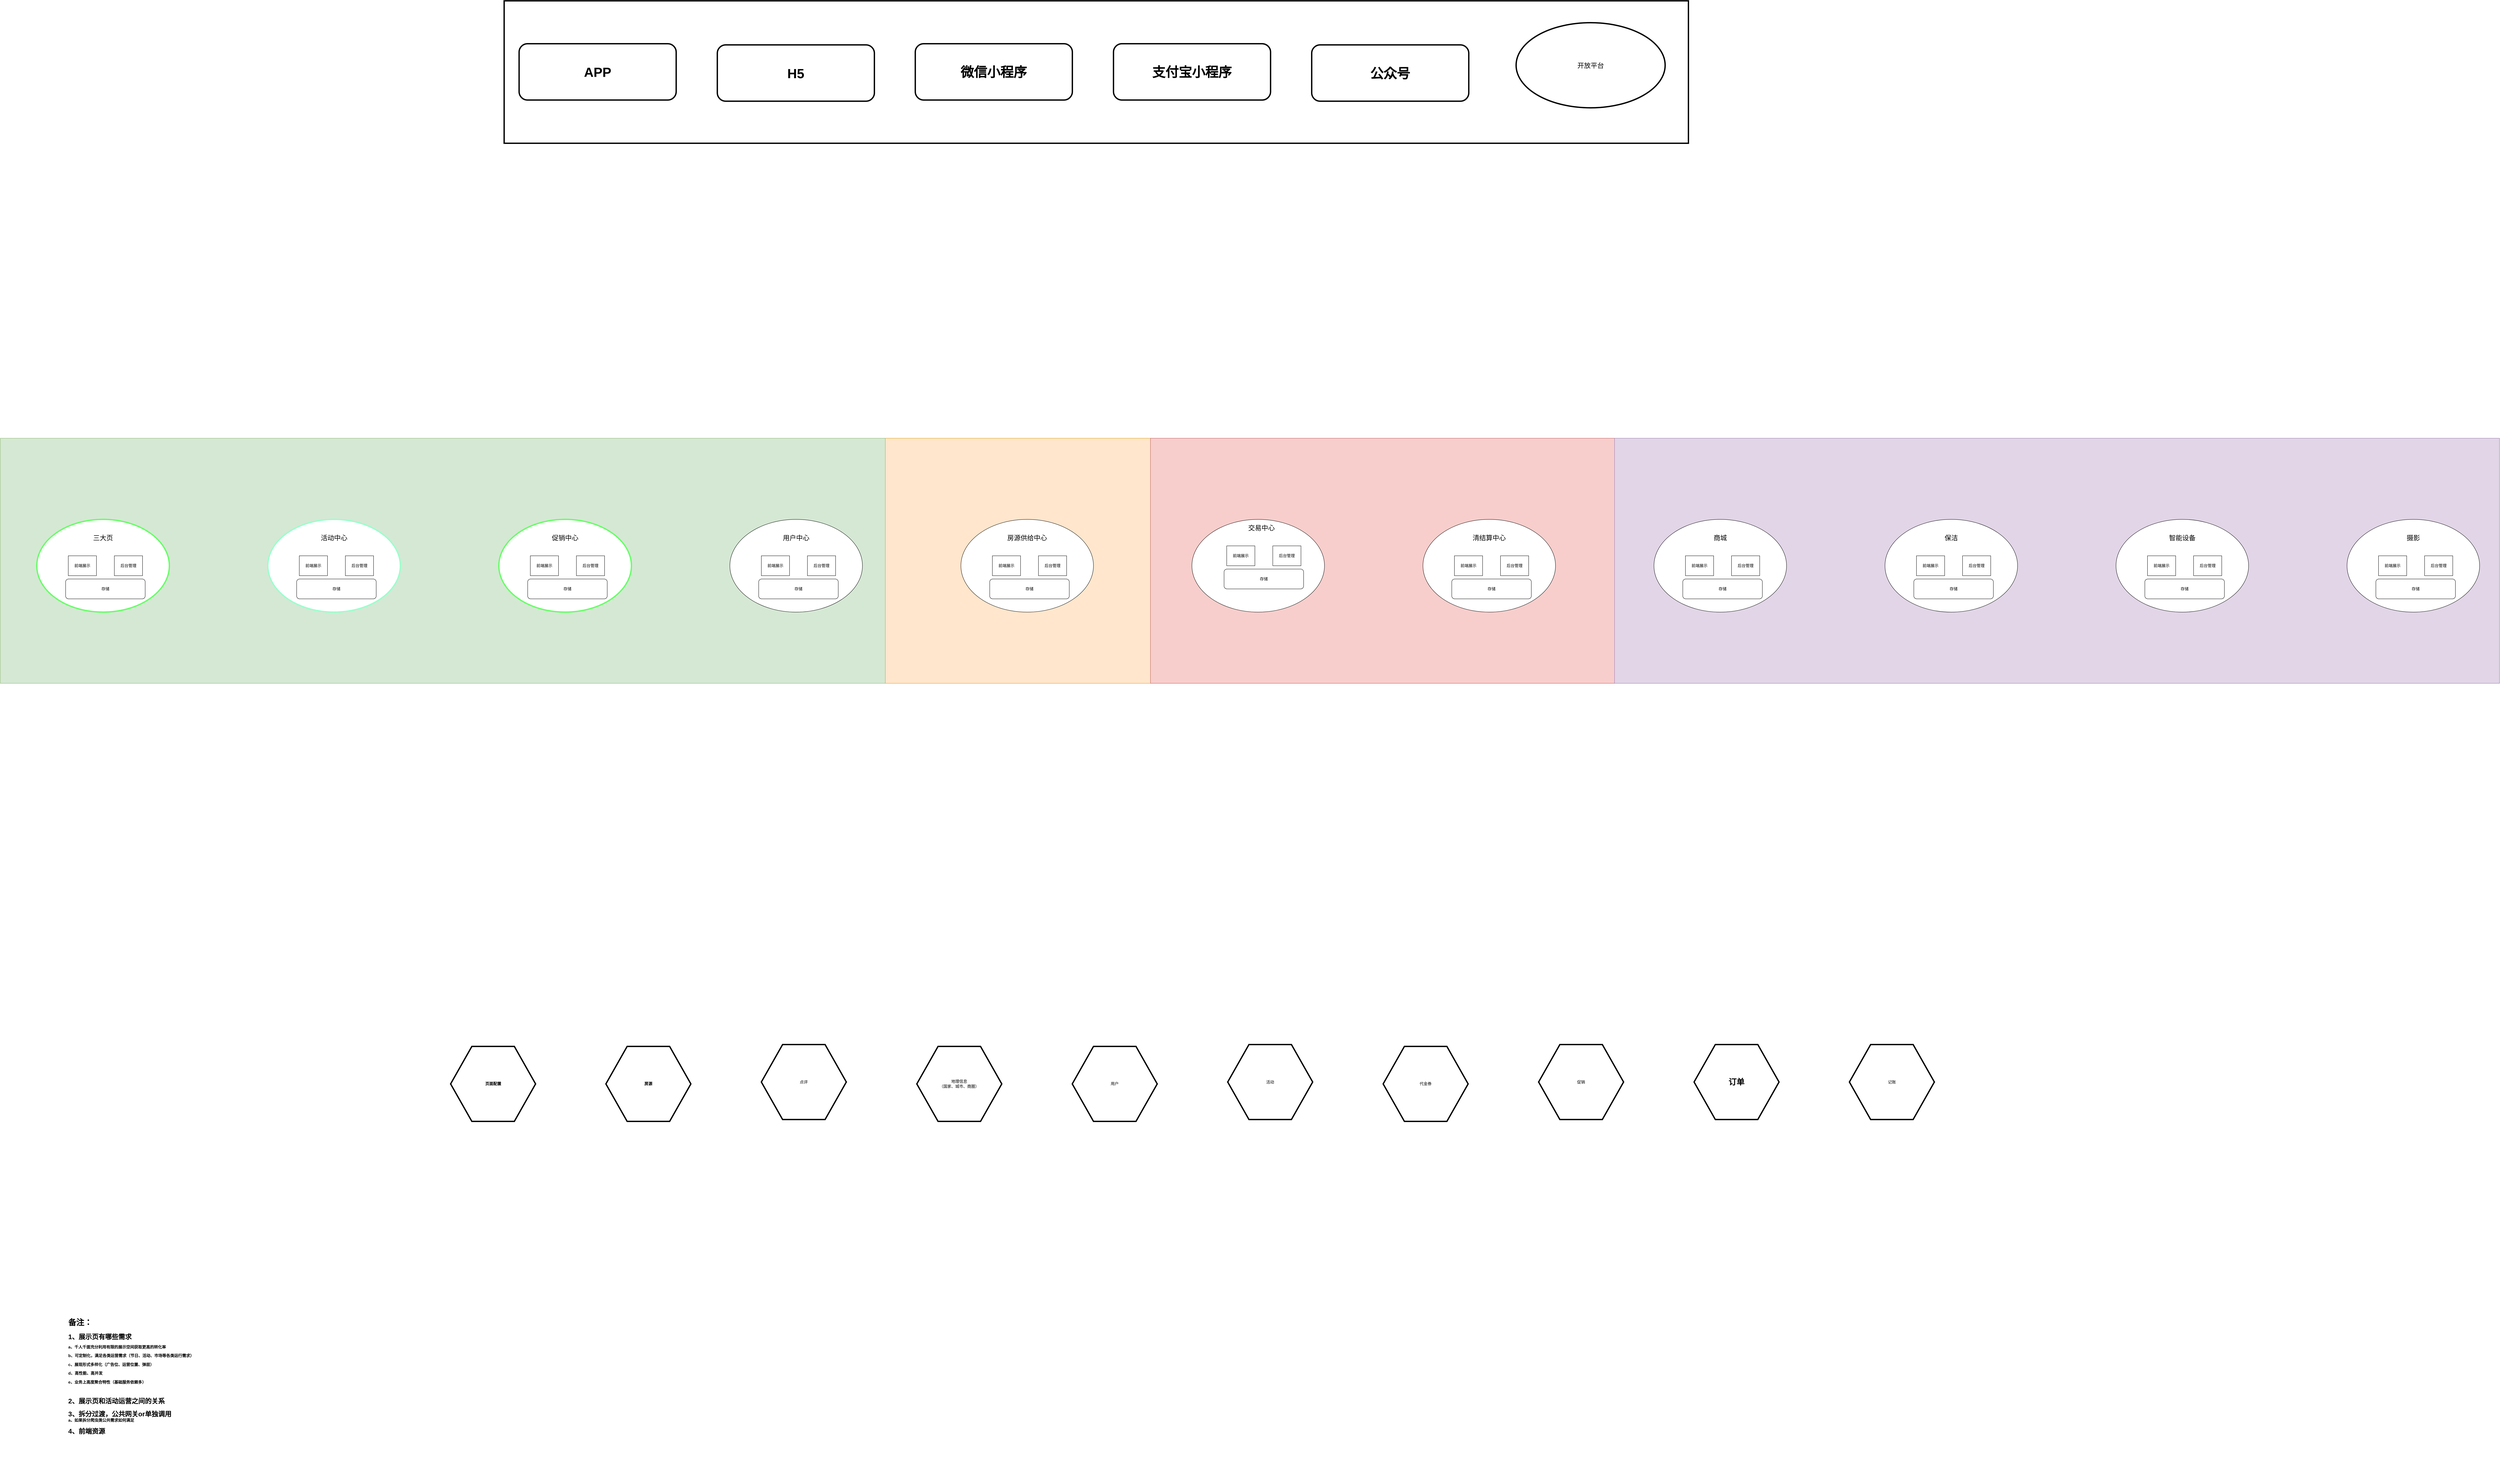 <mxfile version="10.6.0" type="github"><diagram id="jindhyrkJ46Qs6CNggRK" name="Page-1"><mxGraphModel dx="6780" dy="6713" grid="1" gridSize="10" guides="1" tooltips="1" connect="1" arrows="1" fold="1" page="1" pageScale="1" pageWidth="850" pageHeight="1100" math="0" shadow="0"><root><mxCell id="0"/><mxCell id="NCrfgxNyxWgEUD8A179j-229" value="基础服务层" parent="0"/><mxCell id="1" parent="0"/><mxCell id="pWOirImLIRZBF6i71m0W-13" value="&lt;h1&gt;备注：&lt;/h1&gt;&lt;p&gt;&lt;b&gt;&lt;font style=&quot;font-size: 20px&quot;&gt;1、展示页有哪些需求&lt;/font&gt;&lt;/b&gt;&lt;/p&gt;&lt;p&gt;&lt;b&gt;a、千人千面充分利用有限的展示空间获取更高的转化率&lt;/b&gt;&lt;/p&gt;&lt;p&gt;&lt;b&gt;b、可定制化，满足各类运营需求（节日、活动、市场等各类运行需求）&lt;/b&gt;&lt;/p&gt;&lt;p&gt;&lt;b&gt;c、展现形式多样化（广告位、运营位置、弹层）&lt;/b&gt;&lt;/p&gt;&lt;p&gt;&lt;b&gt;d、高性能、高并发&lt;/b&gt;&lt;/p&gt;&lt;p&gt;&lt;b&gt;e、业务上高度聚合特性（基础服务依赖多）&lt;/b&gt;&lt;/p&gt;&lt;p&gt;&lt;br&gt;&lt;/p&gt;&lt;font&gt;&lt;b style=&quot;font-size: 20px&quot;&gt;2、展示页和活动运营之间的关系&lt;/b&gt;&lt;br&gt;&lt;br&gt;&lt;b style=&quot;font-size: 20px&quot;&gt;3、拆分过渡，公共网关or单独调用&lt;br&gt;&lt;/b&gt;&lt;b&gt;a、如果拆分爬虫类公共需求如何满足&lt;br&gt;&lt;/b&gt;&lt;br&gt;&lt;b&gt;&lt;font style=&quot;font-size: 20px&quot;&gt;4、前端资源&lt;/font&gt;&lt;/b&gt;&lt;br&gt;&lt;/font&gt;" style="text;html=1;strokeColor=none;fillColor=none;spacing=5;spacingTop=-20;whiteSpace=wrap;overflow=hidden;rounded=0;" parent="1" vertex="1"><mxGeometry x="200" y="2200" width="580" height="470" as="geometry"/></mxCell><mxCell id="pWOirImLIRZBF6i71m0W-2" value="房源" style="shape=hexagon;perimeter=hexagonPerimeter2;whiteSpace=wrap;html=1;strokeWidth=4;strokeColor=#000000;fontStyle=1" parent="1" vertex="1"><mxGeometry x="1827" y="1386.159" width="256.352" height="226.341" as="geometry"/></mxCell><mxCell id="pWOirImLIRZBF6i71m0W-3" value="促销" style="shape=hexagon;perimeter=hexagonPerimeter2;whiteSpace=wrap;html=1;strokeWidth=4;strokeColor=#000000;" parent="1" vertex="1"><mxGeometry x="4641" y="1380.5" width="256.352" height="226.341" as="geometry"/></mxCell><mxCell id="pWOirImLIRZBF6i71m0W-4" value="点评" style="shape=hexagon;perimeter=hexagonPerimeter2;whiteSpace=wrap;html=1;strokeWidth=4;strokeColor=#000000;" parent="1" vertex="1"><mxGeometry x="2296" y="1380.5" width="256.352" height="226.341" as="geometry"/></mxCell><mxCell id="pWOirImLIRZBF6i71m0W-10" value="地理信息&lt;br&gt;（国家、城市、商圈）&lt;br&gt;" style="shape=hexagon;perimeter=hexagonPerimeter2;whiteSpace=wrap;html=1;strokeWidth=4;strokeColor=#000000;" parent="1" vertex="1"><mxGeometry x="2765" y="1386.159" width="256.352" height="226.341" as="geometry"/></mxCell><mxCell id="pWOirImLIRZBF6i71m0W-12" value="活动" style="shape=hexagon;perimeter=hexagonPerimeter2;whiteSpace=wrap;html=1;strokeWidth=4;strokeColor=#000000;" parent="1" vertex="1"><mxGeometry x="3703" y="1380.5" width="256.352" height="226.341" as="geometry"/></mxCell><mxCell id="NCrfgxNyxWgEUD8A179j-2" value="代金券" style="shape=hexagon;perimeter=hexagonPerimeter2;whiteSpace=wrap;html=1;strokeWidth=4;strokeColor=#000000;" vertex="1" parent="1"><mxGeometry x="4172" y="1386.159" width="256.352" height="226.341" as="geometry"/></mxCell><mxCell id="NCrfgxNyxWgEUD8A179j-3" value="用户" style="shape=hexagon;perimeter=hexagonPerimeter2;whiteSpace=wrap;html=1;strokeWidth=4;strokeColor=#000000;" vertex="1" parent="1"><mxGeometry x="3234" y="1386.159" width="256.352" height="226.341" as="geometry"/></mxCell><mxCell id="NCrfgxNyxWgEUD8A179j-9" value="页面配置" style="shape=hexagon;perimeter=hexagonPerimeter2;whiteSpace=wrap;html=1;strokeColor=#000000;strokeWidth=4;fontStyle=1" vertex="1" parent="1"><mxGeometry x="1358.5" y="1386.159" width="256.352" height="226.341" as="geometry"/></mxCell><mxCell id="NCrfgxNyxWgEUD8A179j-89" value="业务系统" parent="0"/><mxCell id="NCrfgxNyxWgEUD8A179j-100" value="&lt;b&gt;&lt;font style=&quot;font-size: 24px&quot;&gt;订单&lt;/font&gt;&lt;/b&gt;" style="shape=hexagon;perimeter=hexagonPerimeter2;whiteSpace=wrap;html=1;strokeWidth=4;strokeColor=#000000;" vertex="1" parent="NCrfgxNyxWgEUD8A179j-89"><mxGeometry x="5110" y="1380.5" width="256.352" height="226.341" as="geometry"/></mxCell><mxCell id="NCrfgxNyxWgEUD8A179j-101" value="记账" style="shape=hexagon;perimeter=hexagonPerimeter2;whiteSpace=wrap;html=1;strokeWidth=4;strokeColor=#000000;" vertex="1" parent="NCrfgxNyxWgEUD8A179j-89"><mxGeometry x="5578.648" y="1380.5" width="256.352" height="226.341" as="geometry"/></mxCell><mxCell id="NCrfgxNyxWgEUD8A179j-147" value="流量面" parent="0"/><mxCell id="NCrfgxNyxWgEUD8A179j-148" value="" style="rounded=0;whiteSpace=wrap;html=1;strokeColor=#82B366;fontSize=20;fillColor=#d5e8d4;" vertex="1" parent="NCrfgxNyxWgEUD8A179j-147"><mxGeometry y="-450" width="2670" height="740" as="geometry"/></mxCell><mxCell id="NCrfgxNyxWgEUD8A179j-118" value="三大页" parent="0"/><mxCell id="NCrfgxNyxWgEUD8A179j-119" value="" style="group" vertex="1" connectable="0" parent="NCrfgxNyxWgEUD8A179j-118"><mxGeometry x="110" y="-205" width="400" height="280" as="geometry"/></mxCell><mxCell id="NCrfgxNyxWgEUD8A179j-120" value="" style="ellipse;whiteSpace=wrap;html=1;strokeColor=#66FF66;strokeWidth=4;" vertex="1" parent="NCrfgxNyxWgEUD8A179j-119"><mxGeometry width="400" height="280" as="geometry"/></mxCell><mxCell id="NCrfgxNyxWgEUD8A179j-121" value="前端展示" style="rounded=0;whiteSpace=wrap;html=1;" vertex="1" parent="NCrfgxNyxWgEUD8A179j-119"><mxGeometry x="95" y="110" width="85" height="60" as="geometry"/></mxCell><mxCell id="NCrfgxNyxWgEUD8A179j-122" value="后台管理" style="rounded=0;whiteSpace=wrap;html=1;" vertex="1" parent="NCrfgxNyxWgEUD8A179j-119"><mxGeometry x="234" y="110" width="85" height="60" as="geometry"/></mxCell><mxCell id="NCrfgxNyxWgEUD8A179j-123" value="存储" style="rounded=1;whiteSpace=wrap;html=1;" vertex="1" parent="NCrfgxNyxWgEUD8A179j-119"><mxGeometry x="87" y="180" width="240" height="60" as="geometry"/></mxCell><mxCell id="NCrfgxNyxWgEUD8A179j-124" value="三大页" style="text;html=1;strokeColor=none;fillColor=none;align=center;verticalAlign=middle;whiteSpace=wrap;rounded=0;fontSize=20;" vertex="1" parent="NCrfgxNyxWgEUD8A179j-119"><mxGeometry x="135" y="30" width="130" height="50" as="geometry"/></mxCell><mxCell id="NCrfgxNyxWgEUD8A179j-125" value="活动中心" parent="0"/><mxCell id="NCrfgxNyxWgEUD8A179j-126" value="v" style="group" vertex="1" connectable="0" parent="NCrfgxNyxWgEUD8A179j-125"><mxGeometry x="807" y="-205" width="400" height="280" as="geometry"/></mxCell><mxCell id="NCrfgxNyxWgEUD8A179j-127" value="" style="ellipse;whiteSpace=wrap;html=1;strokeWidth=4;strokeColor=#99FFCC;" vertex="1" parent="NCrfgxNyxWgEUD8A179j-126"><mxGeometry width="400" height="280" as="geometry"/></mxCell><mxCell id="NCrfgxNyxWgEUD8A179j-128" value="前端展示" style="rounded=0;whiteSpace=wrap;html=1;" vertex="1" parent="NCrfgxNyxWgEUD8A179j-126"><mxGeometry x="95" y="110" width="85" height="60" as="geometry"/></mxCell><mxCell id="NCrfgxNyxWgEUD8A179j-129" value="后台管理" style="rounded=0;whiteSpace=wrap;html=1;" vertex="1" parent="NCrfgxNyxWgEUD8A179j-126"><mxGeometry x="234" y="110" width="85" height="60" as="geometry"/></mxCell><mxCell id="NCrfgxNyxWgEUD8A179j-130" value="存储" style="rounded=1;whiteSpace=wrap;html=1;" vertex="1" parent="NCrfgxNyxWgEUD8A179j-126"><mxGeometry x="87" y="180" width="240" height="60" as="geometry"/></mxCell><mxCell id="NCrfgxNyxWgEUD8A179j-131" value="活动中心" style="text;html=1;strokeColor=none;fillColor=none;align=center;verticalAlign=middle;whiteSpace=wrap;rounded=0;fontSize=20;" vertex="1" parent="NCrfgxNyxWgEUD8A179j-126"><mxGeometry x="135" y="30" width="130" height="50" as="geometry"/></mxCell><mxCell id="NCrfgxNyxWgEUD8A179j-132" value="促销中心" parent="0"/><mxCell id="NCrfgxNyxWgEUD8A179j-133" value="" style="group" vertex="1" connectable="0" parent="NCrfgxNyxWgEUD8A179j-132"><mxGeometry x="1504" y="-205" width="400" height="280" as="geometry"/></mxCell><mxCell id="NCrfgxNyxWgEUD8A179j-134" value="" style="ellipse;whiteSpace=wrap;html=1;strokeWidth=4;strokeColor=#66FF66;" vertex="1" parent="NCrfgxNyxWgEUD8A179j-133"><mxGeometry width="400" height="280" as="geometry"/></mxCell><mxCell id="NCrfgxNyxWgEUD8A179j-135" value="前端展示" style="rounded=0;whiteSpace=wrap;html=1;" vertex="1" parent="NCrfgxNyxWgEUD8A179j-133"><mxGeometry x="95" y="110" width="85" height="60" as="geometry"/></mxCell><mxCell id="NCrfgxNyxWgEUD8A179j-136" value="后台管理" style="rounded=0;whiteSpace=wrap;html=1;" vertex="1" parent="NCrfgxNyxWgEUD8A179j-133"><mxGeometry x="234" y="110" width="85" height="60" as="geometry"/></mxCell><mxCell id="NCrfgxNyxWgEUD8A179j-137" value="存储" style="rounded=1;whiteSpace=wrap;html=1;" vertex="1" parent="NCrfgxNyxWgEUD8A179j-133"><mxGeometry x="87" y="180" width="240" height="60" as="geometry"/></mxCell><mxCell id="NCrfgxNyxWgEUD8A179j-138" value="促销中心" style="text;html=1;strokeColor=none;fillColor=none;align=center;verticalAlign=middle;whiteSpace=wrap;rounded=0;fontSize=20;" vertex="1" parent="NCrfgxNyxWgEUD8A179j-133"><mxGeometry x="135" y="30" width="130" height="50" as="geometry"/></mxCell><mxCell id="NCrfgxNyxWgEUD8A179j-140" value="用户中心" parent="0"/><mxCell id="NCrfgxNyxWgEUD8A179j-141" value="v" style="group" vertex="1" connectable="0" parent="NCrfgxNyxWgEUD8A179j-140"><mxGeometry x="2201" y="-205" width="400" height="280" as="geometry"/></mxCell><mxCell id="NCrfgxNyxWgEUD8A179j-142" value="" style="ellipse;whiteSpace=wrap;html=1;" vertex="1" parent="NCrfgxNyxWgEUD8A179j-141"><mxGeometry width="400" height="280" as="geometry"/></mxCell><mxCell id="NCrfgxNyxWgEUD8A179j-143" value="前端展示" style="rounded=0;whiteSpace=wrap;html=1;" vertex="1" parent="NCrfgxNyxWgEUD8A179j-141"><mxGeometry x="95" y="110" width="85" height="60" as="geometry"/></mxCell><mxCell id="NCrfgxNyxWgEUD8A179j-144" value="后台管理" style="rounded=0;whiteSpace=wrap;html=1;" vertex="1" parent="NCrfgxNyxWgEUD8A179j-141"><mxGeometry x="234" y="110" width="85" height="60" as="geometry"/></mxCell><mxCell id="NCrfgxNyxWgEUD8A179j-145" value="存储" style="rounded=1;whiteSpace=wrap;html=1;" vertex="1" parent="NCrfgxNyxWgEUD8A179j-141"><mxGeometry x="87" y="180" width="240" height="60" as="geometry"/></mxCell><mxCell id="NCrfgxNyxWgEUD8A179j-146" value="用户中心" style="text;html=1;strokeColor=none;fillColor=none;align=center;verticalAlign=middle;whiteSpace=wrap;rounded=0;fontSize=20;" vertex="1" parent="NCrfgxNyxWgEUD8A179j-141"><mxGeometry x="135" y="30" width="130" height="50" as="geometry"/></mxCell><mxCell id="NCrfgxNyxWgEUD8A179j-149" value="供给面" parent="0"/><mxCell id="NCrfgxNyxWgEUD8A179j-158" value="" style="rounded=0;whiteSpace=wrap;html=1;strokeColor=#d79b00;fontSize=20;fillColor=#ffe6cc;" vertex="1" parent="NCrfgxNyxWgEUD8A179j-149"><mxGeometry x="2670" y="-450" width="800" height="740" as="geometry"/></mxCell><mxCell id="NCrfgxNyxWgEUD8A179j-150" value="供给中心" parent="0"/><mxCell id="NCrfgxNyxWgEUD8A179j-151" value="v" style="group" vertex="1" connectable="0" parent="NCrfgxNyxWgEUD8A179j-150"><mxGeometry x="2898" y="-205" width="400" height="280" as="geometry"/></mxCell><mxCell id="NCrfgxNyxWgEUD8A179j-152" value="" style="ellipse;whiteSpace=wrap;html=1;" vertex="1" parent="NCrfgxNyxWgEUD8A179j-151"><mxGeometry width="400" height="280" as="geometry"/></mxCell><mxCell id="NCrfgxNyxWgEUD8A179j-153" value="前端展示" style="rounded=0;whiteSpace=wrap;html=1;" vertex="1" parent="NCrfgxNyxWgEUD8A179j-151"><mxGeometry x="95" y="110" width="85" height="60" as="geometry"/></mxCell><mxCell id="NCrfgxNyxWgEUD8A179j-154" value="后台管理" style="rounded=0;whiteSpace=wrap;html=1;" vertex="1" parent="NCrfgxNyxWgEUD8A179j-151"><mxGeometry x="234" y="110" width="85" height="60" as="geometry"/></mxCell><mxCell id="NCrfgxNyxWgEUD8A179j-155" value="存储" style="rounded=1;whiteSpace=wrap;html=1;" vertex="1" parent="NCrfgxNyxWgEUD8A179j-151"><mxGeometry x="87" y="180" width="240" height="60" as="geometry"/></mxCell><mxCell id="NCrfgxNyxWgEUD8A179j-156" value="房源供给中心" style="text;html=1;strokeColor=none;fillColor=none;align=center;verticalAlign=middle;whiteSpace=wrap;rounded=0;fontSize=20;" vertex="1" parent="NCrfgxNyxWgEUD8A179j-151"><mxGeometry x="135" y="30" width="130" height="50" as="geometry"/></mxCell><mxCell id="NCrfgxNyxWgEUD8A179j-159" value="体验面" parent="0"/><mxCell id="NCrfgxNyxWgEUD8A179j-177" value="" style="rounded=0;whiteSpace=wrap;html=1;strokeColor=#b85450;fontSize=20;fillColor=#f8cecc;" vertex="1" parent="NCrfgxNyxWgEUD8A179j-159"><mxGeometry x="3470" y="-450" width="1400" height="740" as="geometry"/></mxCell><mxCell id="NCrfgxNyxWgEUD8A179j-161" value="交易中心" parent="0"/><mxCell id="NCrfgxNyxWgEUD8A179j-166" value="" style="ellipse;whiteSpace=wrap;html=1;" vertex="1" parent="NCrfgxNyxWgEUD8A179j-161"><mxGeometry x="3595" y="-205" width="400" height="280" as="geometry"/></mxCell><mxCell id="NCrfgxNyxWgEUD8A179j-167" value="前端展示" style="rounded=0;whiteSpace=wrap;html=1;" vertex="1" parent="NCrfgxNyxWgEUD8A179j-161"><mxGeometry x="3700" y="-125" width="85" height="60" as="geometry"/></mxCell><mxCell id="NCrfgxNyxWgEUD8A179j-168" value="后台管理" style="rounded=0;whiteSpace=wrap;html=1;" vertex="1" parent="NCrfgxNyxWgEUD8A179j-161"><mxGeometry x="3839" y="-125" width="85" height="60" as="geometry"/></mxCell><mxCell id="NCrfgxNyxWgEUD8A179j-169" value="存储" style="rounded=1;whiteSpace=wrap;html=1;" vertex="1" parent="NCrfgxNyxWgEUD8A179j-161"><mxGeometry x="3692" y="-55" width="240" height="60" as="geometry"/></mxCell><mxCell id="NCrfgxNyxWgEUD8A179j-170" value="交易中心" style="text;html=1;strokeColor=none;fillColor=none;align=center;verticalAlign=middle;whiteSpace=wrap;rounded=0;fontSize=20;" vertex="1" parent="NCrfgxNyxWgEUD8A179j-161"><mxGeometry x="3740" y="-205" width="130" height="50" as="geometry"/></mxCell><mxCell id="NCrfgxNyxWgEUD8A179j-162" value="清结算中心" parent="0"/><mxCell id="NCrfgxNyxWgEUD8A179j-171" value="" style="group" vertex="1" connectable="0" parent="NCrfgxNyxWgEUD8A179j-162"><mxGeometry x="4292" y="-205" width="400" height="280" as="geometry"/></mxCell><mxCell id="NCrfgxNyxWgEUD8A179j-172" value="" style="ellipse;whiteSpace=wrap;html=1;" vertex="1" parent="NCrfgxNyxWgEUD8A179j-171"><mxGeometry width="400" height="280" as="geometry"/></mxCell><mxCell id="NCrfgxNyxWgEUD8A179j-173" value="前端展示" style="rounded=0;whiteSpace=wrap;html=1;" vertex="1" parent="NCrfgxNyxWgEUD8A179j-171"><mxGeometry x="95" y="110" width="85" height="60" as="geometry"/></mxCell><mxCell id="NCrfgxNyxWgEUD8A179j-174" value="后台管理" style="rounded=0;whiteSpace=wrap;html=1;" vertex="1" parent="NCrfgxNyxWgEUD8A179j-171"><mxGeometry x="234" y="110" width="85" height="60" as="geometry"/></mxCell><mxCell id="NCrfgxNyxWgEUD8A179j-175" value="存储" style="rounded=1;whiteSpace=wrap;html=1;" vertex="1" parent="NCrfgxNyxWgEUD8A179j-171"><mxGeometry x="87" y="180" width="240" height="60" as="geometry"/></mxCell><mxCell id="NCrfgxNyxWgEUD8A179j-176" value="清结算中心" style="text;html=1;strokeColor=none;fillColor=none;align=center;verticalAlign=middle;whiteSpace=wrap;rounded=0;fontSize=20;" vertex="1" parent="NCrfgxNyxWgEUD8A179j-171"><mxGeometry x="135" y="30" width="130" height="50" as="geometry"/></mxCell><mxCell id="NCrfgxNyxWgEUD8A179j-180" value="基础支撑面" parent="0"/><mxCell id="NCrfgxNyxWgEUD8A179j-182" value="" style="rounded=0;whiteSpace=wrap;html=1;strokeColor=#9673a6;fontSize=20;fillColor=#e1d5e7;" vertex="1" parent="NCrfgxNyxWgEUD8A179j-180"><mxGeometry x="4870" y="-450" width="2670" height="740" as="geometry"/></mxCell><mxCell id="NCrfgxNyxWgEUD8A179j-183" value="商城" parent="0"/><mxCell id="NCrfgxNyxWgEUD8A179j-188" value="" style="group" vertex="1" connectable="0" parent="NCrfgxNyxWgEUD8A179j-183"><mxGeometry x="4989" y="-205" width="400" height="280" as="geometry"/></mxCell><mxCell id="NCrfgxNyxWgEUD8A179j-189" value="" style="group" vertex="1" connectable="0" parent="NCrfgxNyxWgEUD8A179j-188"><mxGeometry width="400" height="280" as="geometry"/></mxCell><mxCell id="NCrfgxNyxWgEUD8A179j-190" value="" style="ellipse;whiteSpace=wrap;html=1;" vertex="1" parent="NCrfgxNyxWgEUD8A179j-189"><mxGeometry width="400" height="280" as="geometry"/></mxCell><mxCell id="NCrfgxNyxWgEUD8A179j-191" value="前端展示" style="rounded=0;whiteSpace=wrap;html=1;" vertex="1" parent="NCrfgxNyxWgEUD8A179j-189"><mxGeometry x="95" y="110" width="85" height="60" as="geometry"/></mxCell><mxCell id="NCrfgxNyxWgEUD8A179j-192" value="后台管理" style="rounded=0;whiteSpace=wrap;html=1;" vertex="1" parent="NCrfgxNyxWgEUD8A179j-189"><mxGeometry x="234" y="110" width="85" height="60" as="geometry"/></mxCell><mxCell id="NCrfgxNyxWgEUD8A179j-193" value="存储" style="rounded=1;whiteSpace=wrap;html=1;" vertex="1" parent="NCrfgxNyxWgEUD8A179j-189"><mxGeometry x="87" y="180" width="240" height="60" as="geometry"/></mxCell><mxCell id="NCrfgxNyxWgEUD8A179j-194" value="商城" style="text;html=1;strokeColor=none;fillColor=none;align=center;verticalAlign=middle;whiteSpace=wrap;rounded=0;fontSize=20;" vertex="1" parent="NCrfgxNyxWgEUD8A179j-189"><mxGeometry x="135" y="30" width="130" height="50" as="geometry"/></mxCell><mxCell id="NCrfgxNyxWgEUD8A179j-184" value="保洁" parent="0"/><mxCell id="NCrfgxNyxWgEUD8A179j-197" value="" style="group" vertex="1" connectable="0" parent="NCrfgxNyxWgEUD8A179j-184"><mxGeometry x="5686" y="-205" width="400" height="280" as="geometry"/></mxCell><mxCell id="NCrfgxNyxWgEUD8A179j-198" value="" style="group" vertex="1" connectable="0" parent="NCrfgxNyxWgEUD8A179j-197"><mxGeometry width="400" height="280" as="geometry"/></mxCell><mxCell id="NCrfgxNyxWgEUD8A179j-199" value="" style="ellipse;whiteSpace=wrap;html=1;" vertex="1" parent="NCrfgxNyxWgEUD8A179j-198"><mxGeometry width="400" height="280" as="geometry"/></mxCell><mxCell id="NCrfgxNyxWgEUD8A179j-200" value="前端展示" style="rounded=0;whiteSpace=wrap;html=1;" vertex="1" parent="NCrfgxNyxWgEUD8A179j-198"><mxGeometry x="95" y="110" width="85" height="60" as="geometry"/></mxCell><mxCell id="NCrfgxNyxWgEUD8A179j-201" value="后台管理" style="rounded=0;whiteSpace=wrap;html=1;" vertex="1" parent="NCrfgxNyxWgEUD8A179j-198"><mxGeometry x="234" y="110" width="85" height="60" as="geometry"/></mxCell><mxCell id="NCrfgxNyxWgEUD8A179j-202" value="存储" style="rounded=1;whiteSpace=wrap;html=1;" vertex="1" parent="NCrfgxNyxWgEUD8A179j-198"><mxGeometry x="87" y="180" width="240" height="60" as="geometry"/></mxCell><mxCell id="NCrfgxNyxWgEUD8A179j-203" value="保洁" style="text;html=1;strokeColor=none;fillColor=none;align=center;verticalAlign=middle;whiteSpace=wrap;rounded=0;fontSize=20;" vertex="1" parent="NCrfgxNyxWgEUD8A179j-198"><mxGeometry x="135" y="30" width="130" height="50" as="geometry"/></mxCell><mxCell id="NCrfgxNyxWgEUD8A179j-225" value="" style="group" vertex="1" connectable="0" parent="NCrfgxNyxWgEUD8A179j-184"><mxGeometry x="470" y="-1533.5" width="5760" height="430" as="geometry"/></mxCell><mxCell id="NCrfgxNyxWgEUD8A179j-185" value="智能设备" parent="0"/><mxCell id="NCrfgxNyxWgEUD8A179j-204" value="" style="group" vertex="1" connectable="0" parent="NCrfgxNyxWgEUD8A179j-185"><mxGeometry x="6383" y="-205" width="400" height="280" as="geometry"/></mxCell><mxCell id="NCrfgxNyxWgEUD8A179j-205" value="" style="ellipse;whiteSpace=wrap;html=1;" vertex="1" parent="NCrfgxNyxWgEUD8A179j-204"><mxGeometry width="400" height="280" as="geometry"/></mxCell><mxCell id="NCrfgxNyxWgEUD8A179j-206" value="前端展示" style="rounded=0;whiteSpace=wrap;html=1;" vertex="1" parent="NCrfgxNyxWgEUD8A179j-204"><mxGeometry x="95" y="110" width="85" height="60" as="geometry"/></mxCell><mxCell id="NCrfgxNyxWgEUD8A179j-207" value="后台管理" style="rounded=0;whiteSpace=wrap;html=1;" vertex="1" parent="NCrfgxNyxWgEUD8A179j-204"><mxGeometry x="234" y="110" width="85" height="60" as="geometry"/></mxCell><mxCell id="NCrfgxNyxWgEUD8A179j-208" value="存储" style="rounded=1;whiteSpace=wrap;html=1;" vertex="1" parent="NCrfgxNyxWgEUD8A179j-204"><mxGeometry x="87" y="180" width="240" height="60" as="geometry"/></mxCell><mxCell id="NCrfgxNyxWgEUD8A179j-209" value="智能设备" style="text;html=1;strokeColor=none;fillColor=none;align=center;verticalAlign=middle;whiteSpace=wrap;rounded=0;fontSize=20;" vertex="1" parent="NCrfgxNyxWgEUD8A179j-204"><mxGeometry x="135" y="30" width="130" height="50" as="geometry"/></mxCell><mxCell id="NCrfgxNyxWgEUD8A179j-186" value="摄影" parent="0"/><mxCell id="NCrfgxNyxWgEUD8A179j-210" value="" style="group" vertex="1" connectable="0" parent="NCrfgxNyxWgEUD8A179j-186"><mxGeometry x="7080" y="-205" width="400" height="280" as="geometry"/></mxCell><mxCell id="NCrfgxNyxWgEUD8A179j-211" value="" style="ellipse;whiteSpace=wrap;html=1;" vertex="1" parent="NCrfgxNyxWgEUD8A179j-210"><mxGeometry width="400" height="280" as="geometry"/></mxCell><mxCell id="NCrfgxNyxWgEUD8A179j-212" value="前端展示" style="rounded=0;whiteSpace=wrap;html=1;" vertex="1" parent="NCrfgxNyxWgEUD8A179j-210"><mxGeometry x="95" y="110" width="85" height="60" as="geometry"/></mxCell><mxCell id="NCrfgxNyxWgEUD8A179j-213" value="后台管理" style="rounded=0;whiteSpace=wrap;html=1;" vertex="1" parent="NCrfgxNyxWgEUD8A179j-210"><mxGeometry x="234" y="110" width="85" height="60" as="geometry"/></mxCell><mxCell id="NCrfgxNyxWgEUD8A179j-214" value="存储" style="rounded=1;whiteSpace=wrap;html=1;" vertex="1" parent="NCrfgxNyxWgEUD8A179j-210"><mxGeometry x="87" y="180" width="240" height="60" as="geometry"/></mxCell><mxCell id="NCrfgxNyxWgEUD8A179j-215" value="摄影" style="text;html=1;strokeColor=none;fillColor=none;align=center;verticalAlign=middle;whiteSpace=wrap;rounded=0;fontSize=20;" vertex="1" parent="NCrfgxNyxWgEUD8A179j-210"><mxGeometry x="135" y="30" width="130" height="50" as="geometry"/></mxCell><mxCell id="NCrfgxNyxWgEUD8A179j-217" value="大前端" parent="0"/><mxCell id="NCrfgxNyxWgEUD8A179j-227" value="" style="group" vertex="1" connectable="0" parent="NCrfgxNyxWgEUD8A179j-217"><mxGeometry x="1520" y="-1770.5" width="3573" height="430" as="geometry"/></mxCell><mxCell id="NCrfgxNyxWgEUD8A179j-226" value="" style="rounded=0;whiteSpace=wrap;html=1;strokeColor=#000000;strokeWidth=4;fontSize=20;" vertex="1" parent="NCrfgxNyxWgEUD8A179j-227"><mxGeometry width="3573" height="430" as="geometry"/></mxCell><mxCell id="NCrfgxNyxWgEUD8A179j-218" value="&lt;font size=&quot;1&quot;&gt;&lt;b style=&quot;font-size: 40px&quot;&gt;APP&lt;/b&gt;&lt;/font&gt;" style="rounded=1;whiteSpace=wrap;html=1;strokeColor=#000000;strokeWidth=4;fontSize=20;" vertex="1" parent="NCrfgxNyxWgEUD8A179j-227"><mxGeometry x="45.133" y="129.5" width="473.893" height="170" as="geometry"/></mxCell><mxCell id="NCrfgxNyxWgEUD8A179j-219" value="&lt;span style=&quot;font-size: 40px&quot;&gt;&lt;b&gt;H5&lt;/b&gt;&lt;/span&gt;" style="rounded=1;whiteSpace=wrap;html=1;strokeColor=#000000;strokeWidth=4;fontSize=20;" vertex="1" parent="NCrfgxNyxWgEUD8A179j-227"><mxGeometry x="643.14" y="133" width="473.893" height="170" as="geometry"/></mxCell><mxCell id="NCrfgxNyxWgEUD8A179j-220" value="&lt;span style=&quot;font-size: 40px&quot;&gt;&lt;b&gt;微信小程序&lt;/b&gt;&lt;/span&gt;" style="rounded=1;whiteSpace=wrap;html=1;strokeColor=#000000;strokeWidth=4;fontSize=20;" vertex="1" parent="NCrfgxNyxWgEUD8A179j-227"><mxGeometry x="1240.395" y="129.5" width="473.893" height="170" as="geometry"/></mxCell><mxCell id="NCrfgxNyxWgEUD8A179j-221" value="&lt;span style=&quot;font-size: 40px&quot;&gt;&lt;b&gt;支付宝小程序&lt;/b&gt;&lt;/span&gt;" style="rounded=1;whiteSpace=wrap;html=1;strokeColor=#000000;strokeWidth=4;fontSize=20;" vertex="1" parent="NCrfgxNyxWgEUD8A179j-227"><mxGeometry x="1838.403" y="129.5" width="473.893" height="170" as="geometry"/></mxCell><mxCell id="NCrfgxNyxWgEUD8A179j-222" value="&lt;span style=&quot;font-size: 40px&quot;&gt;&lt;b&gt;公众号&lt;/b&gt;&lt;/span&gt;" style="rounded=1;whiteSpace=wrap;html=1;strokeColor=#000000;strokeWidth=4;fontSize=20;" vertex="1" parent="NCrfgxNyxWgEUD8A179j-227"><mxGeometry x="2436.41" y="133" width="473.893" height="170" as="geometry"/></mxCell><mxCell id="NCrfgxNyxWgEUD8A179j-233" value="开放平台" style="ellipse;whiteSpace=wrap;html=1;strokeColor=#000000;strokeWidth=4;fontSize=20;" vertex="1" parent="NCrfgxNyxWgEUD8A179j-227"><mxGeometry x="3053.108" y="66" width="449.636" height="257" as="geometry"/></mxCell></root></mxGraphModel></diagram></mxfile>